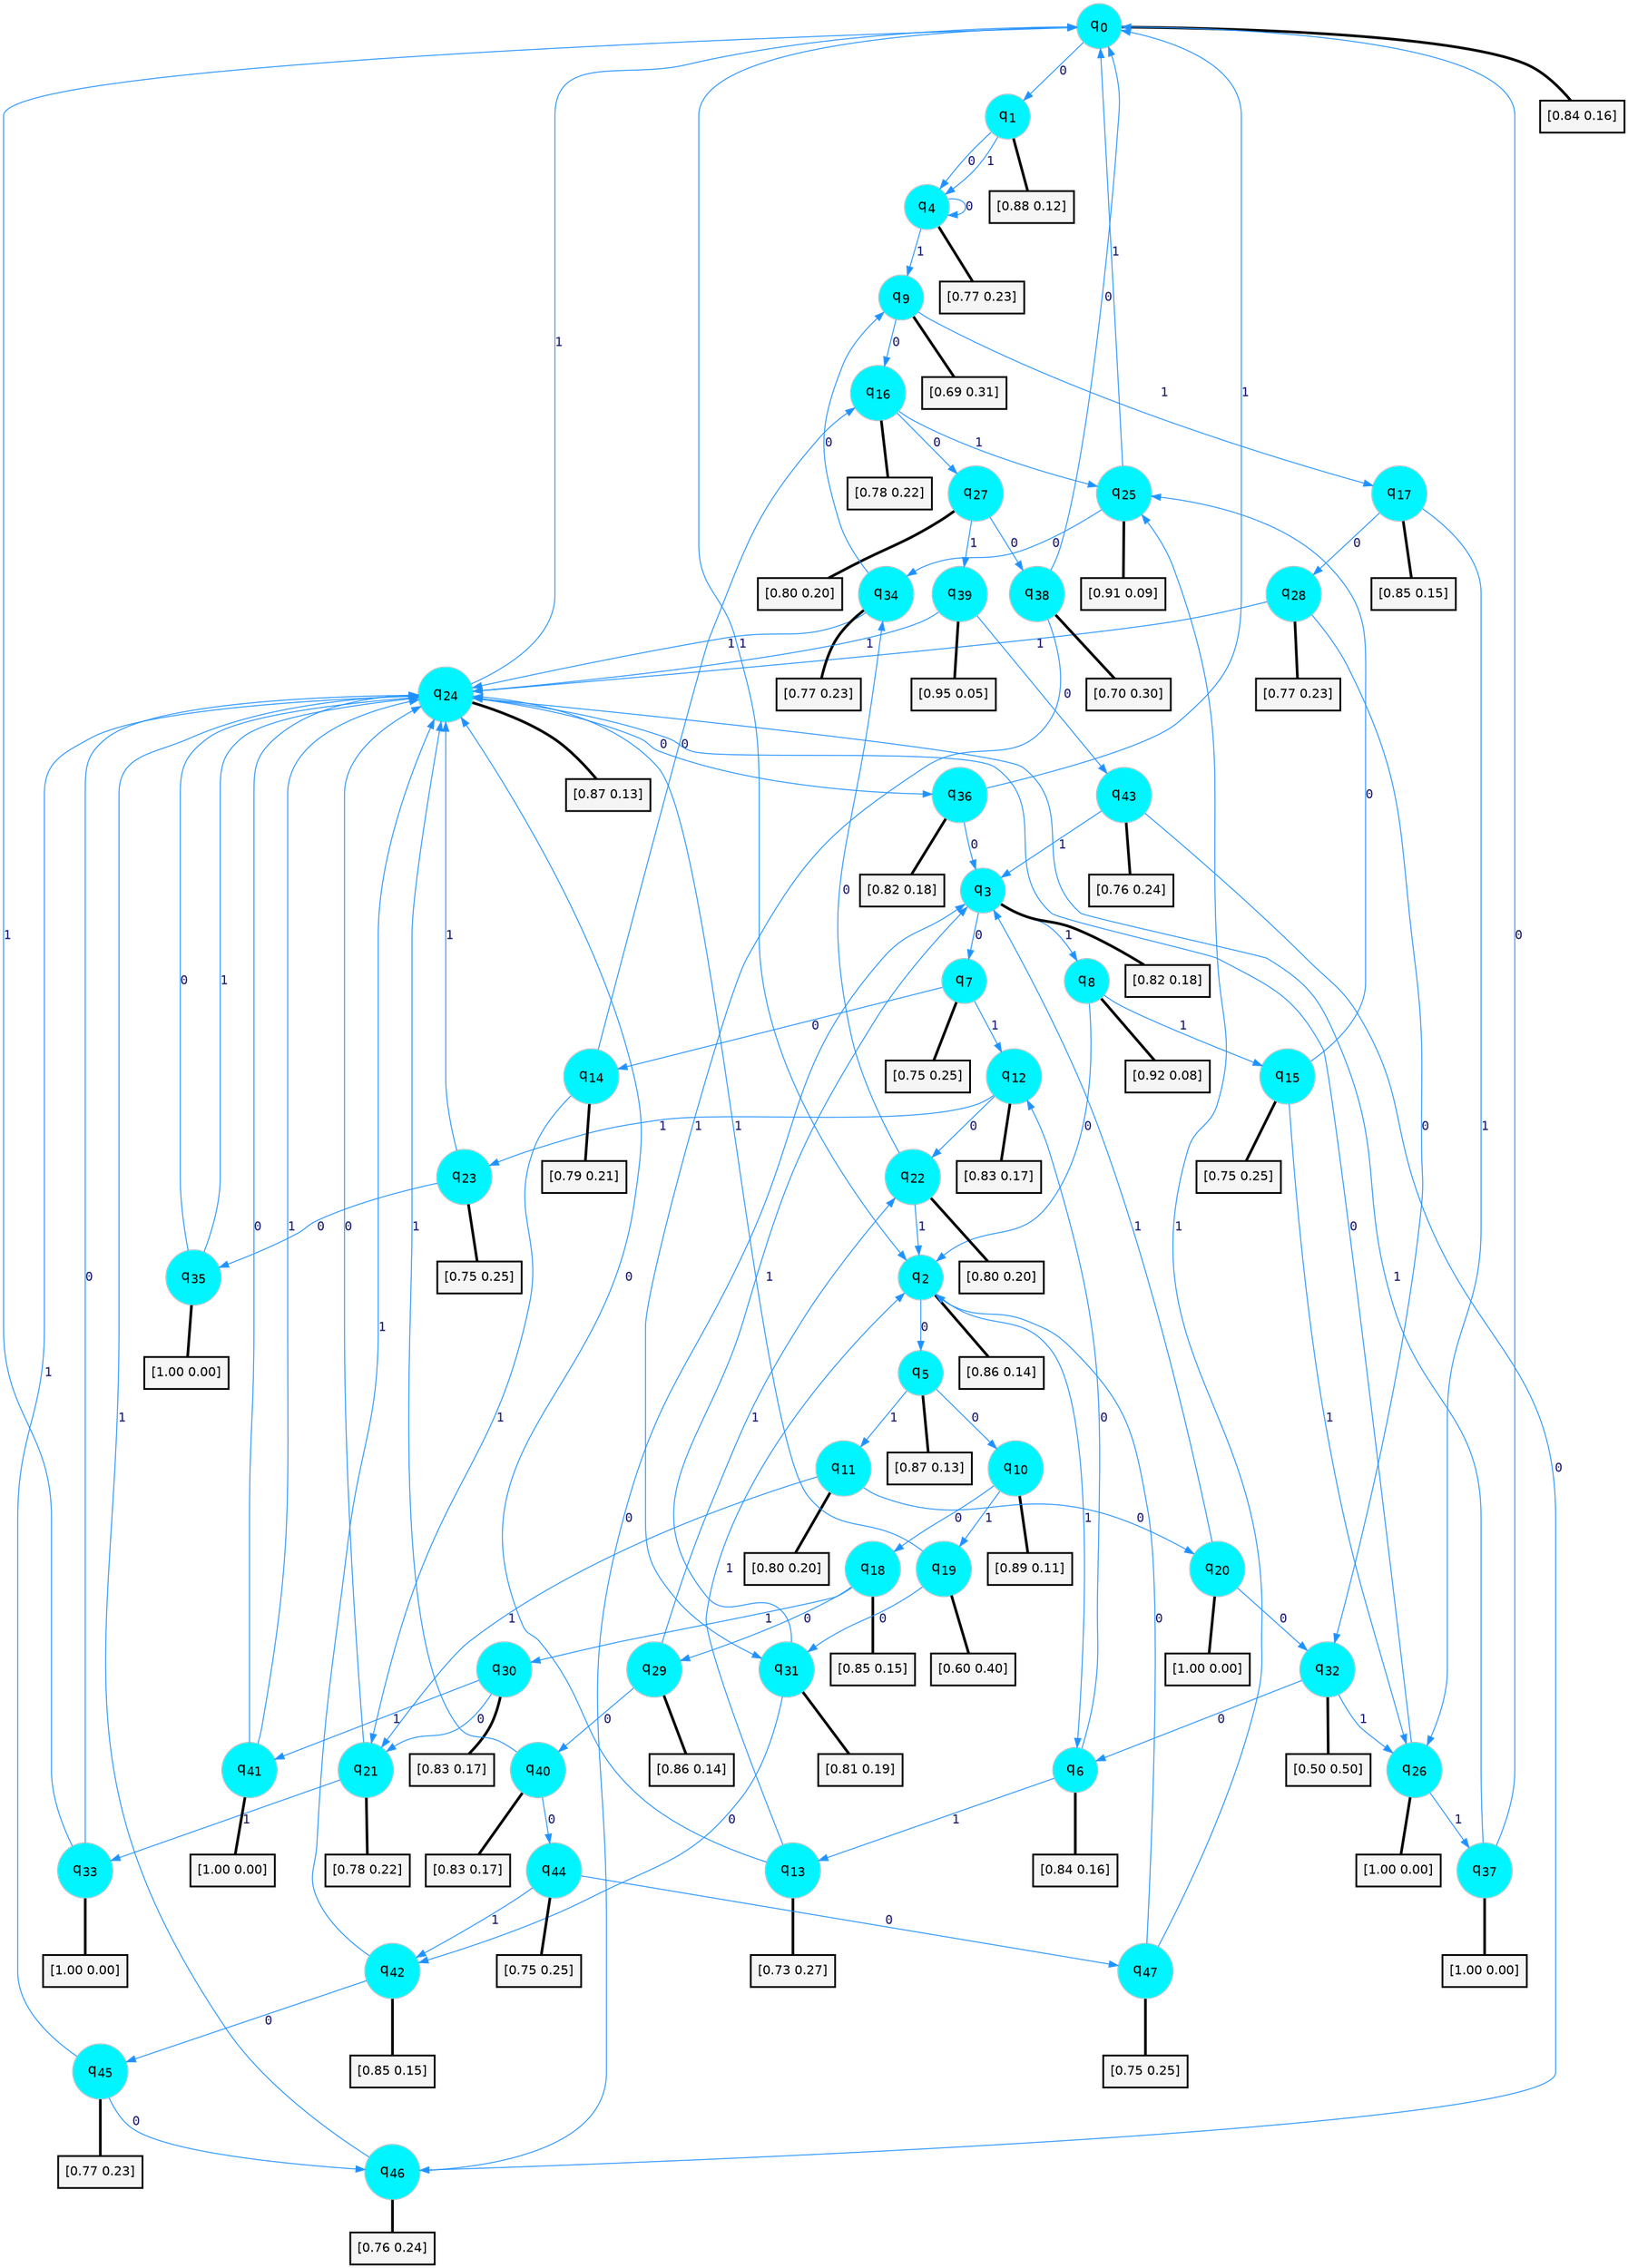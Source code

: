 digraph G {
graph [
bgcolor=transparent, dpi=300, rankdir=TD, size="40,25"];
node [
color=gray, fillcolor=turquoise1, fontcolor=black, fontname=Helvetica, fontsize=16, fontweight=bold, shape=circle, style=filled];
edge [
arrowsize=1, color=dodgerblue1, fontcolor=midnightblue, fontname=courier, fontweight=bold, penwidth=1, style=solid, weight=20];
0[label=<q<SUB>0</SUB>>];
1[label=<q<SUB>1</SUB>>];
2[label=<q<SUB>2</SUB>>];
3[label=<q<SUB>3</SUB>>];
4[label=<q<SUB>4</SUB>>];
5[label=<q<SUB>5</SUB>>];
6[label=<q<SUB>6</SUB>>];
7[label=<q<SUB>7</SUB>>];
8[label=<q<SUB>8</SUB>>];
9[label=<q<SUB>9</SUB>>];
10[label=<q<SUB>10</SUB>>];
11[label=<q<SUB>11</SUB>>];
12[label=<q<SUB>12</SUB>>];
13[label=<q<SUB>13</SUB>>];
14[label=<q<SUB>14</SUB>>];
15[label=<q<SUB>15</SUB>>];
16[label=<q<SUB>16</SUB>>];
17[label=<q<SUB>17</SUB>>];
18[label=<q<SUB>18</SUB>>];
19[label=<q<SUB>19</SUB>>];
20[label=<q<SUB>20</SUB>>];
21[label=<q<SUB>21</SUB>>];
22[label=<q<SUB>22</SUB>>];
23[label=<q<SUB>23</SUB>>];
24[label=<q<SUB>24</SUB>>];
25[label=<q<SUB>25</SUB>>];
26[label=<q<SUB>26</SUB>>];
27[label=<q<SUB>27</SUB>>];
28[label=<q<SUB>28</SUB>>];
29[label=<q<SUB>29</SUB>>];
30[label=<q<SUB>30</SUB>>];
31[label=<q<SUB>31</SUB>>];
32[label=<q<SUB>32</SUB>>];
33[label=<q<SUB>33</SUB>>];
34[label=<q<SUB>34</SUB>>];
35[label=<q<SUB>35</SUB>>];
36[label=<q<SUB>36</SUB>>];
37[label=<q<SUB>37</SUB>>];
38[label=<q<SUB>38</SUB>>];
39[label=<q<SUB>39</SUB>>];
40[label=<q<SUB>40</SUB>>];
41[label=<q<SUB>41</SUB>>];
42[label=<q<SUB>42</SUB>>];
43[label=<q<SUB>43</SUB>>];
44[label=<q<SUB>44</SUB>>];
45[label=<q<SUB>45</SUB>>];
46[label=<q<SUB>46</SUB>>];
47[label=<q<SUB>47</SUB>>];
48[label="[0.84 0.16]", shape=box,fontcolor=black, fontname=Helvetica, fontsize=14, penwidth=2, fillcolor=whitesmoke,color=black];
49[label="[0.88 0.12]", shape=box,fontcolor=black, fontname=Helvetica, fontsize=14, penwidth=2, fillcolor=whitesmoke,color=black];
50[label="[0.86 0.14]", shape=box,fontcolor=black, fontname=Helvetica, fontsize=14, penwidth=2, fillcolor=whitesmoke,color=black];
51[label="[0.82 0.18]", shape=box,fontcolor=black, fontname=Helvetica, fontsize=14, penwidth=2, fillcolor=whitesmoke,color=black];
52[label="[0.77 0.23]", shape=box,fontcolor=black, fontname=Helvetica, fontsize=14, penwidth=2, fillcolor=whitesmoke,color=black];
53[label="[0.87 0.13]", shape=box,fontcolor=black, fontname=Helvetica, fontsize=14, penwidth=2, fillcolor=whitesmoke,color=black];
54[label="[0.84 0.16]", shape=box,fontcolor=black, fontname=Helvetica, fontsize=14, penwidth=2, fillcolor=whitesmoke,color=black];
55[label="[0.75 0.25]", shape=box,fontcolor=black, fontname=Helvetica, fontsize=14, penwidth=2, fillcolor=whitesmoke,color=black];
56[label="[0.92 0.08]", shape=box,fontcolor=black, fontname=Helvetica, fontsize=14, penwidth=2, fillcolor=whitesmoke,color=black];
57[label="[0.69 0.31]", shape=box,fontcolor=black, fontname=Helvetica, fontsize=14, penwidth=2, fillcolor=whitesmoke,color=black];
58[label="[0.89 0.11]", shape=box,fontcolor=black, fontname=Helvetica, fontsize=14, penwidth=2, fillcolor=whitesmoke,color=black];
59[label="[0.80 0.20]", shape=box,fontcolor=black, fontname=Helvetica, fontsize=14, penwidth=2, fillcolor=whitesmoke,color=black];
60[label="[0.83 0.17]", shape=box,fontcolor=black, fontname=Helvetica, fontsize=14, penwidth=2, fillcolor=whitesmoke,color=black];
61[label="[0.73 0.27]", shape=box,fontcolor=black, fontname=Helvetica, fontsize=14, penwidth=2, fillcolor=whitesmoke,color=black];
62[label="[0.79 0.21]", shape=box,fontcolor=black, fontname=Helvetica, fontsize=14, penwidth=2, fillcolor=whitesmoke,color=black];
63[label="[0.75 0.25]", shape=box,fontcolor=black, fontname=Helvetica, fontsize=14, penwidth=2, fillcolor=whitesmoke,color=black];
64[label="[0.78 0.22]", shape=box,fontcolor=black, fontname=Helvetica, fontsize=14, penwidth=2, fillcolor=whitesmoke,color=black];
65[label="[0.85 0.15]", shape=box,fontcolor=black, fontname=Helvetica, fontsize=14, penwidth=2, fillcolor=whitesmoke,color=black];
66[label="[0.85 0.15]", shape=box,fontcolor=black, fontname=Helvetica, fontsize=14, penwidth=2, fillcolor=whitesmoke,color=black];
67[label="[0.60 0.40]", shape=box,fontcolor=black, fontname=Helvetica, fontsize=14, penwidth=2, fillcolor=whitesmoke,color=black];
68[label="[1.00 0.00]", shape=box,fontcolor=black, fontname=Helvetica, fontsize=14, penwidth=2, fillcolor=whitesmoke,color=black];
69[label="[0.78 0.22]", shape=box,fontcolor=black, fontname=Helvetica, fontsize=14, penwidth=2, fillcolor=whitesmoke,color=black];
70[label="[0.80 0.20]", shape=box,fontcolor=black, fontname=Helvetica, fontsize=14, penwidth=2, fillcolor=whitesmoke,color=black];
71[label="[0.75 0.25]", shape=box,fontcolor=black, fontname=Helvetica, fontsize=14, penwidth=2, fillcolor=whitesmoke,color=black];
72[label="[0.87 0.13]", shape=box,fontcolor=black, fontname=Helvetica, fontsize=14, penwidth=2, fillcolor=whitesmoke,color=black];
73[label="[0.91 0.09]", shape=box,fontcolor=black, fontname=Helvetica, fontsize=14, penwidth=2, fillcolor=whitesmoke,color=black];
74[label="[1.00 0.00]", shape=box,fontcolor=black, fontname=Helvetica, fontsize=14, penwidth=2, fillcolor=whitesmoke,color=black];
75[label="[0.80 0.20]", shape=box,fontcolor=black, fontname=Helvetica, fontsize=14, penwidth=2, fillcolor=whitesmoke,color=black];
76[label="[0.77 0.23]", shape=box,fontcolor=black, fontname=Helvetica, fontsize=14, penwidth=2, fillcolor=whitesmoke,color=black];
77[label="[0.86 0.14]", shape=box,fontcolor=black, fontname=Helvetica, fontsize=14, penwidth=2, fillcolor=whitesmoke,color=black];
78[label="[0.83 0.17]", shape=box,fontcolor=black, fontname=Helvetica, fontsize=14, penwidth=2, fillcolor=whitesmoke,color=black];
79[label="[0.81 0.19]", shape=box,fontcolor=black, fontname=Helvetica, fontsize=14, penwidth=2, fillcolor=whitesmoke,color=black];
80[label="[0.50 0.50]", shape=box,fontcolor=black, fontname=Helvetica, fontsize=14, penwidth=2, fillcolor=whitesmoke,color=black];
81[label="[1.00 0.00]", shape=box,fontcolor=black, fontname=Helvetica, fontsize=14, penwidth=2, fillcolor=whitesmoke,color=black];
82[label="[0.77 0.23]", shape=box,fontcolor=black, fontname=Helvetica, fontsize=14, penwidth=2, fillcolor=whitesmoke,color=black];
83[label="[1.00 0.00]", shape=box,fontcolor=black, fontname=Helvetica, fontsize=14, penwidth=2, fillcolor=whitesmoke,color=black];
84[label="[0.82 0.18]", shape=box,fontcolor=black, fontname=Helvetica, fontsize=14, penwidth=2, fillcolor=whitesmoke,color=black];
85[label="[1.00 0.00]", shape=box,fontcolor=black, fontname=Helvetica, fontsize=14, penwidth=2, fillcolor=whitesmoke,color=black];
86[label="[0.70 0.30]", shape=box,fontcolor=black, fontname=Helvetica, fontsize=14, penwidth=2, fillcolor=whitesmoke,color=black];
87[label="[0.95 0.05]", shape=box,fontcolor=black, fontname=Helvetica, fontsize=14, penwidth=2, fillcolor=whitesmoke,color=black];
88[label="[0.83 0.17]", shape=box,fontcolor=black, fontname=Helvetica, fontsize=14, penwidth=2, fillcolor=whitesmoke,color=black];
89[label="[1.00 0.00]", shape=box,fontcolor=black, fontname=Helvetica, fontsize=14, penwidth=2, fillcolor=whitesmoke,color=black];
90[label="[0.85 0.15]", shape=box,fontcolor=black, fontname=Helvetica, fontsize=14, penwidth=2, fillcolor=whitesmoke,color=black];
91[label="[0.76 0.24]", shape=box,fontcolor=black, fontname=Helvetica, fontsize=14, penwidth=2, fillcolor=whitesmoke,color=black];
92[label="[0.75 0.25]", shape=box,fontcolor=black, fontname=Helvetica, fontsize=14, penwidth=2, fillcolor=whitesmoke,color=black];
93[label="[0.77 0.23]", shape=box,fontcolor=black, fontname=Helvetica, fontsize=14, penwidth=2, fillcolor=whitesmoke,color=black];
94[label="[0.76 0.24]", shape=box,fontcolor=black, fontname=Helvetica, fontsize=14, penwidth=2, fillcolor=whitesmoke,color=black];
95[label="[0.75 0.25]", shape=box,fontcolor=black, fontname=Helvetica, fontsize=14, penwidth=2, fillcolor=whitesmoke,color=black];
0->1 [label=0];
0->2 [label=1];
0->48 [arrowhead=none, penwidth=3,color=black];
1->4 [label=0];
1->4 [label=1];
1->49 [arrowhead=none, penwidth=3,color=black];
2->5 [label=0];
2->6 [label=1];
2->50 [arrowhead=none, penwidth=3,color=black];
3->7 [label=0];
3->8 [label=1];
3->51 [arrowhead=none, penwidth=3,color=black];
4->4 [label=0];
4->9 [label=1];
4->52 [arrowhead=none, penwidth=3,color=black];
5->10 [label=0];
5->11 [label=1];
5->53 [arrowhead=none, penwidth=3,color=black];
6->12 [label=0];
6->13 [label=1];
6->54 [arrowhead=none, penwidth=3,color=black];
7->14 [label=0];
7->12 [label=1];
7->55 [arrowhead=none, penwidth=3,color=black];
8->2 [label=0];
8->15 [label=1];
8->56 [arrowhead=none, penwidth=3,color=black];
9->16 [label=0];
9->17 [label=1];
9->57 [arrowhead=none, penwidth=3,color=black];
10->18 [label=0];
10->19 [label=1];
10->58 [arrowhead=none, penwidth=3,color=black];
11->20 [label=0];
11->21 [label=1];
11->59 [arrowhead=none, penwidth=3,color=black];
12->22 [label=0];
12->23 [label=1];
12->60 [arrowhead=none, penwidth=3,color=black];
13->24 [label=0];
13->2 [label=1];
13->61 [arrowhead=none, penwidth=3,color=black];
14->16 [label=0];
14->21 [label=1];
14->62 [arrowhead=none, penwidth=3,color=black];
15->25 [label=0];
15->26 [label=1];
15->63 [arrowhead=none, penwidth=3,color=black];
16->27 [label=0];
16->25 [label=1];
16->64 [arrowhead=none, penwidth=3,color=black];
17->28 [label=0];
17->26 [label=1];
17->65 [arrowhead=none, penwidth=3,color=black];
18->29 [label=0];
18->30 [label=1];
18->66 [arrowhead=none, penwidth=3,color=black];
19->31 [label=0];
19->24 [label=1];
19->67 [arrowhead=none, penwidth=3,color=black];
20->32 [label=0];
20->3 [label=1];
20->68 [arrowhead=none, penwidth=3,color=black];
21->24 [label=0];
21->33 [label=1];
21->69 [arrowhead=none, penwidth=3,color=black];
22->34 [label=0];
22->2 [label=1];
22->70 [arrowhead=none, penwidth=3,color=black];
23->35 [label=0];
23->24 [label=1];
23->71 [arrowhead=none, penwidth=3,color=black];
24->36 [label=0];
24->0 [label=1];
24->72 [arrowhead=none, penwidth=3,color=black];
25->34 [label=0];
25->0 [label=1];
25->73 [arrowhead=none, penwidth=3,color=black];
26->24 [label=0];
26->37 [label=1];
26->74 [arrowhead=none, penwidth=3,color=black];
27->38 [label=0];
27->39 [label=1];
27->75 [arrowhead=none, penwidth=3,color=black];
28->32 [label=0];
28->24 [label=1];
28->76 [arrowhead=none, penwidth=3,color=black];
29->40 [label=0];
29->22 [label=1];
29->77 [arrowhead=none, penwidth=3,color=black];
30->21 [label=0];
30->41 [label=1];
30->78 [arrowhead=none, penwidth=3,color=black];
31->42 [label=0];
31->3 [label=1];
31->79 [arrowhead=none, penwidth=3,color=black];
32->6 [label=0];
32->26 [label=1];
32->80 [arrowhead=none, penwidth=3,color=black];
33->24 [label=0];
33->0 [label=1];
33->81 [arrowhead=none, penwidth=3,color=black];
34->9 [label=0];
34->24 [label=1];
34->82 [arrowhead=none, penwidth=3,color=black];
35->24 [label=0];
35->24 [label=1];
35->83 [arrowhead=none, penwidth=3,color=black];
36->3 [label=0];
36->0 [label=1];
36->84 [arrowhead=none, penwidth=3,color=black];
37->0 [label=0];
37->24 [label=1];
37->85 [arrowhead=none, penwidth=3,color=black];
38->0 [label=0];
38->31 [label=1];
38->86 [arrowhead=none, penwidth=3,color=black];
39->43 [label=0];
39->24 [label=1];
39->87 [arrowhead=none, penwidth=3,color=black];
40->44 [label=0];
40->24 [label=1];
40->88 [arrowhead=none, penwidth=3,color=black];
41->24 [label=0];
41->24 [label=1];
41->89 [arrowhead=none, penwidth=3,color=black];
42->45 [label=0];
42->24 [label=1];
42->90 [arrowhead=none, penwidth=3,color=black];
43->46 [label=0];
43->3 [label=1];
43->91 [arrowhead=none, penwidth=3,color=black];
44->47 [label=0];
44->42 [label=1];
44->92 [arrowhead=none, penwidth=3,color=black];
45->46 [label=0];
45->24 [label=1];
45->93 [arrowhead=none, penwidth=3,color=black];
46->3 [label=0];
46->24 [label=1];
46->94 [arrowhead=none, penwidth=3,color=black];
47->2 [label=0];
47->25 [label=1];
47->95 [arrowhead=none, penwidth=3,color=black];
}
